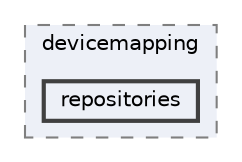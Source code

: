 digraph "repository/brm-subscriber/src/main/java/com/sterlite/cal/brm/subscriber/devicemapping/repositories"
{
 // LATEX_PDF_SIZE
  bgcolor="transparent";
  edge [fontname=Helvetica,fontsize=10,labelfontname=Helvetica,labelfontsize=10];
  node [fontname=Helvetica,fontsize=10,shape=box,height=0.2,width=0.4];
  compound=true
  subgraph clusterdir_17982310c061da4ff2e49b94d35e4a84 {
    graph [ bgcolor="#edf0f7", pencolor="grey50", label="devicemapping", fontname=Helvetica,fontsize=10 style="filled,dashed", URL="dir_17982310c061da4ff2e49b94d35e4a84.html",tooltip=""]
  dir_b49536835140c93b7d45d263de2088fa [label="repositories", fillcolor="#edf0f7", color="grey25", style="filled,bold", URL="dir_b49536835140c93b7d45d263de2088fa.html",tooltip=""];
  }
}
